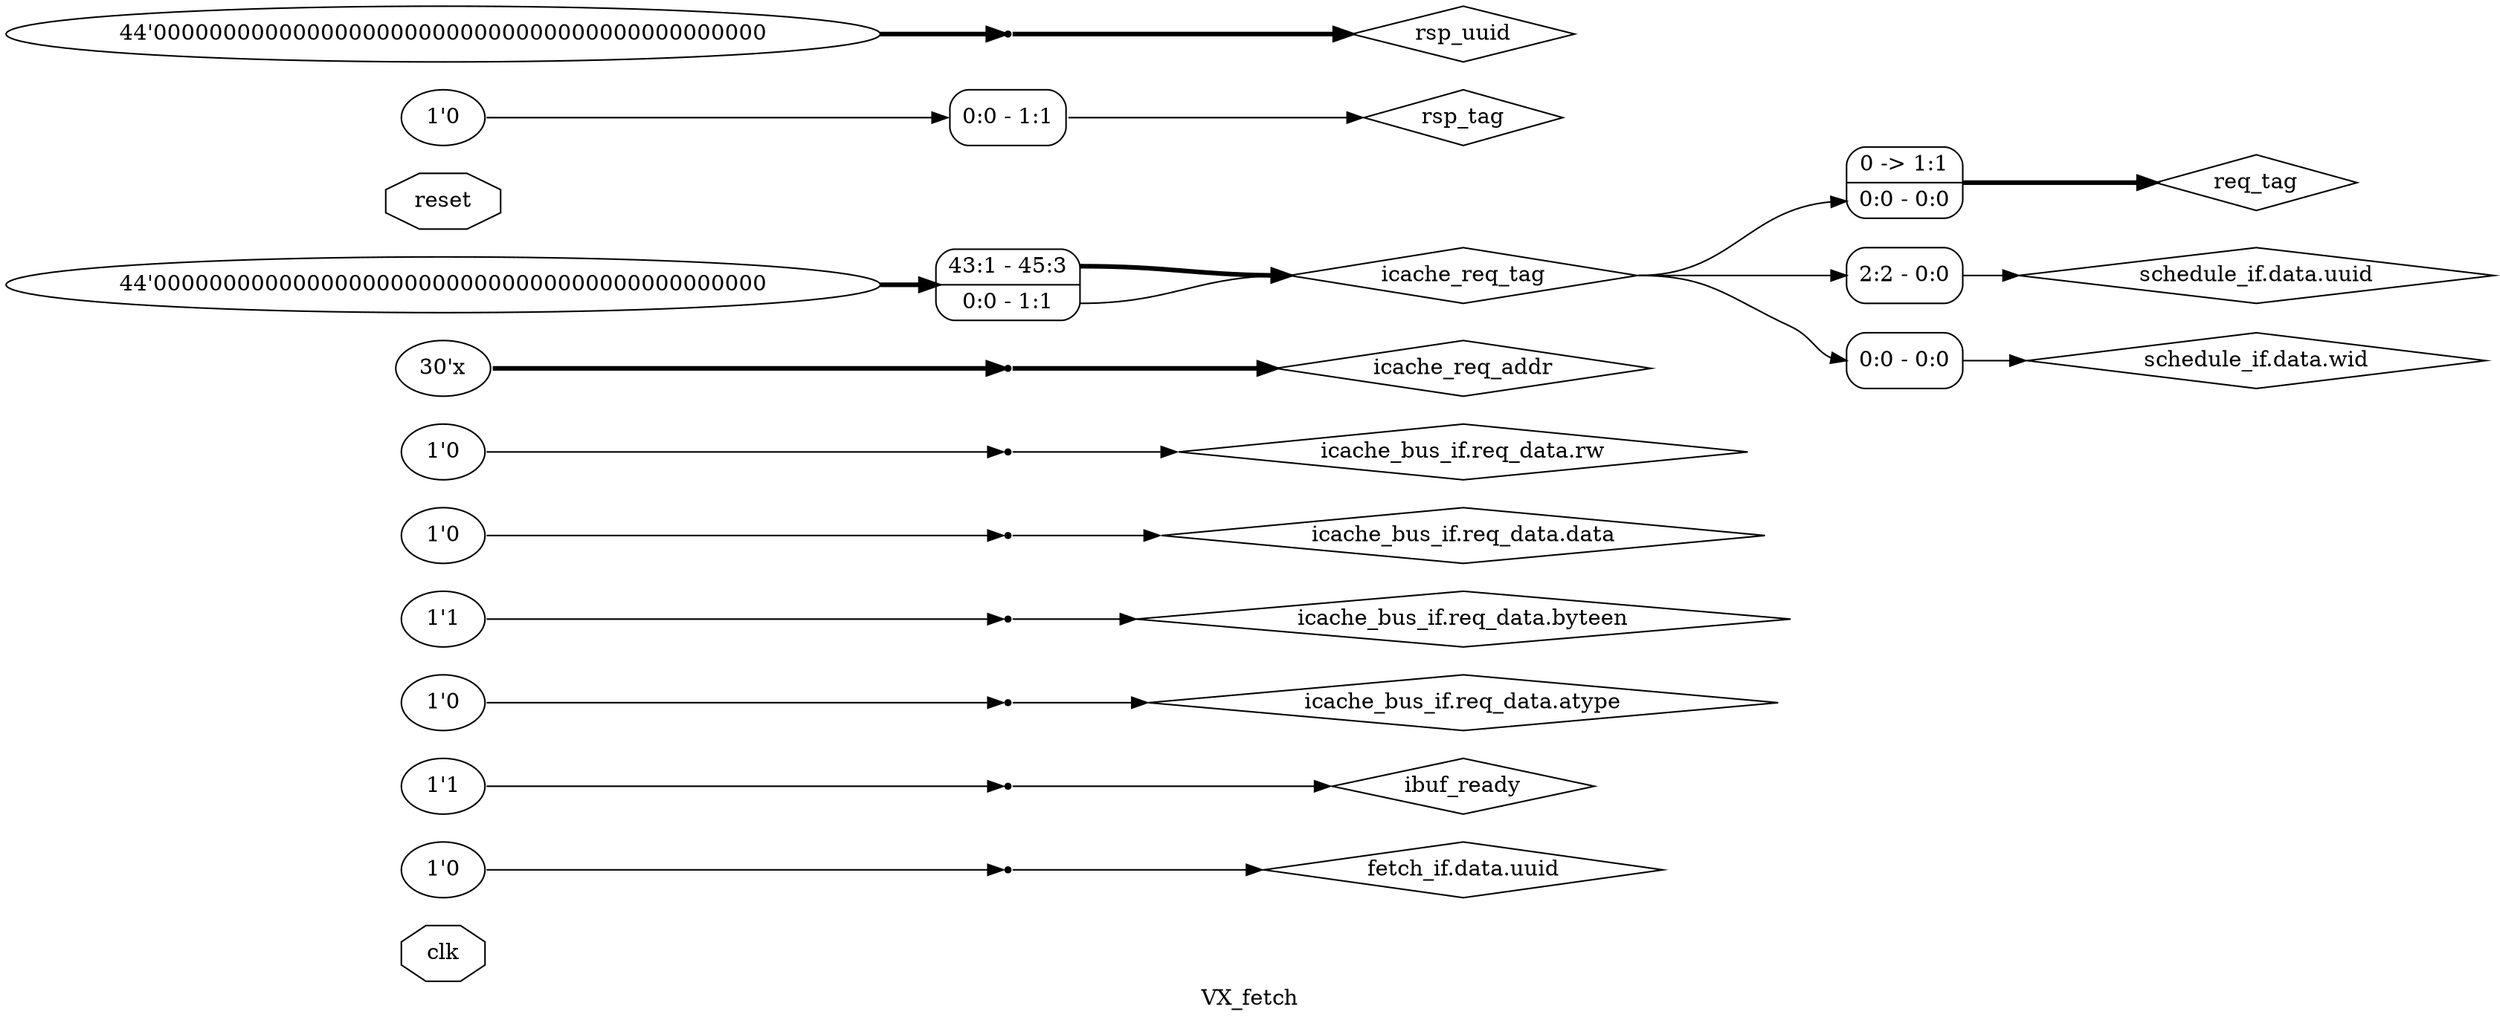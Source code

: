 digraph "VX_fetch" {
label="VX_fetch";
rankdir="LR";
remincross=true;
n1 [ shape=octagon, label="clk", color="black", fontcolor="black"];
n2 [ shape=diamond, label="fetch_if.data.uuid", color="black", fontcolor="black"];
n3 [ shape=diamond, label="ibuf_ready", color="black", fontcolor="black"];
n4 [ shape=diamond, label="icache_bus_if.req_data.atype", color="black", fontcolor="black"];
n5 [ shape=diamond, label="icache_bus_if.req_data.byteen", color="black", fontcolor="black"];
n6 [ shape=diamond, label="icache_bus_if.req_data.data", color="black", fontcolor="black"];
n7 [ shape=diamond, label="icache_bus_if.req_data.rw", color="black", fontcolor="black"];
n8 [ shape=diamond, label="icache_req_addr", color="black", fontcolor="black"];
n9 [ shape=diamond, label="icache_req_tag", color="black", fontcolor="black"];
n10 [ shape=diamond, label="req_tag", color="black", fontcolor="black"];
n11 [ shape=octagon, label="reset", color="black", fontcolor="black"];
n12 [ shape=diamond, label="rsp_tag", color="black", fontcolor="black"];
n13 [ shape=diamond, label="rsp_uuid", color="black", fontcolor="black"];
n14 [ shape=diamond, label="schedule_if.data.uuid", color="black", fontcolor="black"];
n15 [ shape=diamond, label="schedule_if.data.wid", color="black", fontcolor="black"];
v0 [ label="1'0" ];
x1 [shape=point, ];
v2 [ label="1'1" ];
x3 [shape=point, ];
v4 [ label="1'0" ];
x5 [shape=point, ];
v6 [ label="1'1" ];
x7 [shape=point, ];
v8 [ label="1'0" ];
x9 [shape=point, ];
v10 [ label="1'0" ];
x11 [shape=point, ];
v12 [ label="30'x" ];
x13 [shape=point, ];
v14 [ label="44'00000000000000000000000000000000000000000000" ];
x15 [ shape=record, style=rounded, label="<s1> 43:1 - 45:3 |<s0> 0:0 - 1:1 ", color="black", fontcolor="black" ];
x16 [ shape=record, style=rounded, label="0 -&gt; 1:1 |<s0> 0:0 - 0:0 ", color="black", fontcolor="black" ];
v17 [ label="1'0" ];
x18 [ shape=record, style=rounded, label="<s0> 0:0 - 1:1 ", color="black", fontcolor="black" ];
v19 [ label="44'00000000000000000000000000000000000000000000" ];
x20 [shape=point, ];
x21 [ shape=record, style=rounded, label="<s0> 2:2 - 0:0 ", color="black", fontcolor="black" ];
x22 [ shape=record, style=rounded, label="<s0> 0:0 - 0:0 ", color="black", fontcolor="black" ];
x16:e -> n10:w [color="black", fontcolor="black", style="setlinewidth(3)", label=""];
x18:s0:e -> n12:w [color="black", fontcolor="black", label=""];
x20:e -> n13:w [color="black", fontcolor="black", style="setlinewidth(3)", label=""];
x21:e -> n14:w [color="black", fontcolor="black", label=""];
x22:e -> n15:w [color="black", fontcolor="black", label=""];
x1:e -> n2:w [color="black", fontcolor="black", label=""];
x3:e -> n3:w [color="black", fontcolor="black", label=""];
x5:e -> n4:w [color="black", fontcolor="black", label=""];
x7:e -> n5:w [color="black", fontcolor="black", label=""];
x9:e -> n6:w [color="black", fontcolor="black", label=""];
x11:e -> n7:w [color="black", fontcolor="black", label=""];
x13:e -> n8:w [color="black", fontcolor="black", style="setlinewidth(3)", label=""];
x15:s0:e -> n9:w [color="black", fontcolor="black", label=""];
x15:s1:e -> n9:w [color="black", fontcolor="black", style="setlinewidth(3)", label=""];
n9:e -> x16:s0:w [color="black", fontcolor="black", label=""];
n9:e -> x21:s0:w [color="black", fontcolor="black", label=""];
n9:e -> x22:s0:w [color="black", fontcolor="black", label=""];
v0:e -> x1:w [color="black", fontcolor="black", label=""];
v10:e -> x11:w [color="black", fontcolor="black", label=""];
v12:e -> x13:w [color="black", fontcolor="black", style="setlinewidth(3)", label=""];
v14:e -> x15:w [color="black", fontcolor="black", style="setlinewidth(3)", label=""];
v17:e -> x18:w [color="black", fontcolor="black", label=""];
v19:e -> x20:w [color="black", fontcolor="black", style="setlinewidth(3)", label=""];
v2:e -> x3:w [color="black", fontcolor="black", label=""];
v4:e -> x5:w [color="black", fontcolor="black", label=""];
v6:e -> x7:w [color="black", fontcolor="black", label=""];
v8:e -> x9:w [color="black", fontcolor="black", label=""];
}
